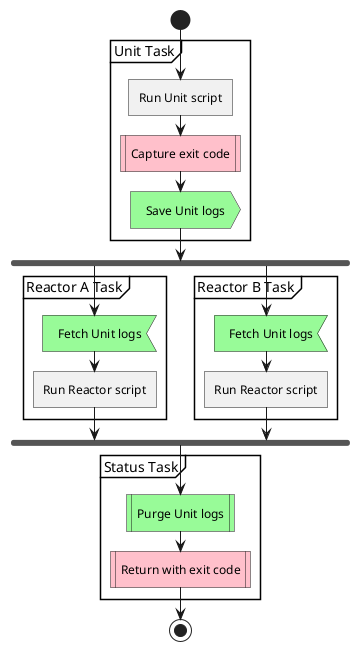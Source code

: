 @startuml ../../static/img/docs/workflows/unit-pipeline
skinparam defaultTextAlignment center

start

group Unit Task
  :Run Unit script]
  #pink:Capture exit code|
  #palegreen:Save Unit logs>
end group

fork
  group Reactor A Task
    #palegreen:Fetch Unit logs<
    :Run Reactor script]
  end group
fork again
  group Reactor B Task
    #palegreen:Fetch Unit logs<
    :Run Reactor script]
  end group
end fork

group Status Task
  #palegreen:Purge Unit logs|
  #pink:Return with exit code|
end group

stop

@enduml